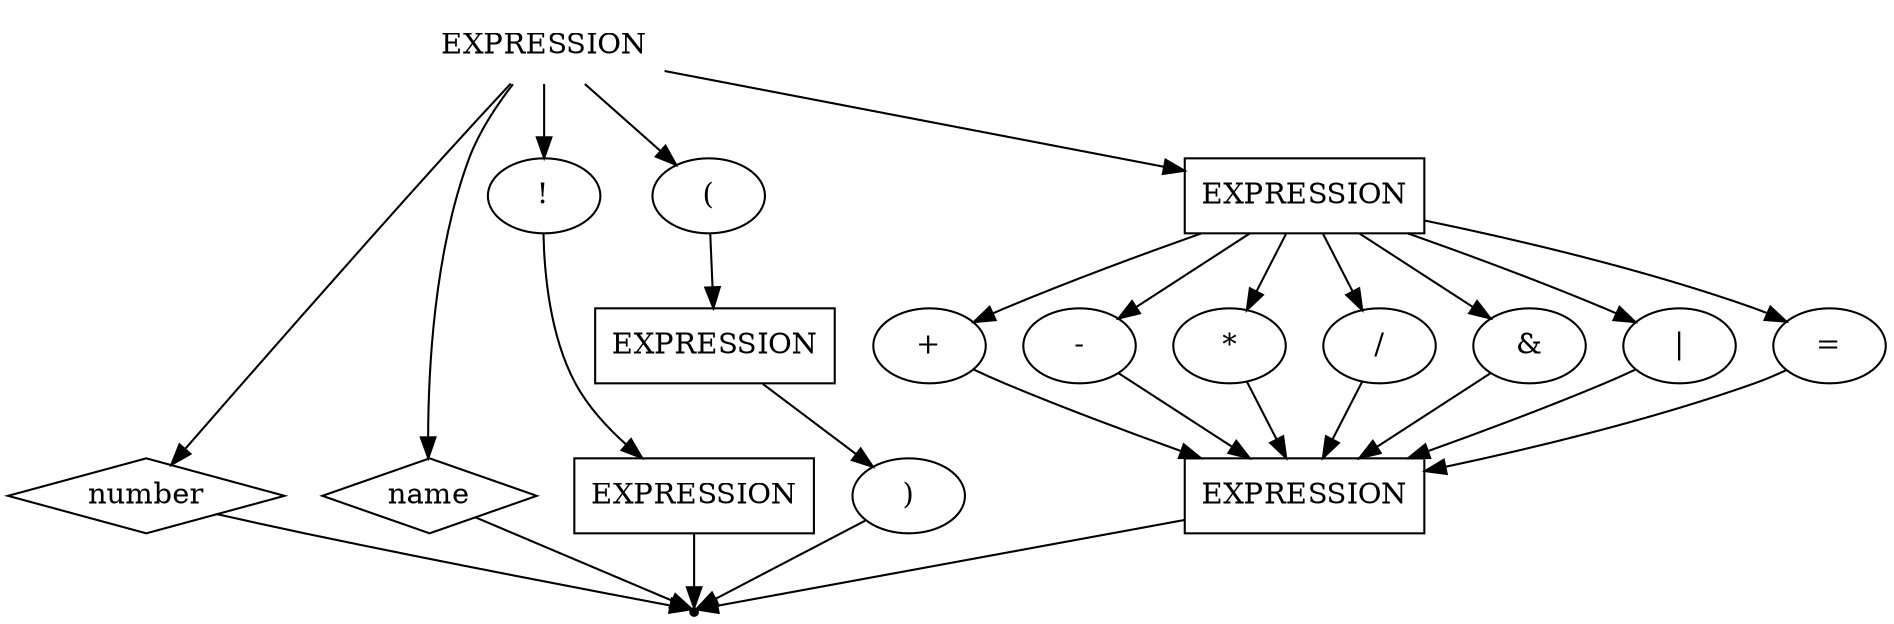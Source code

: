 digraph EXPRESSION {
    start [label=EXPRESSION shape=plaintext]
    A [label=number shape=diamond]
    B [label=name shape=diamond]
    C [label="!" shape=oval]
    D [label=EXPRESSION shape=box]
    E [label="(" shape=oval]
    F [label=EXPRESSION shape=box]
    G [label=")" shape=oval]
    H [label=EXPRESSION shape=box]
    I [label="+" shape=oval]
    J [label="-" shape=oval]
    K [label="*" shape=oval]
    L [label="/" shape=oval]
    M [label="&" shape=oval]
    N [label="|" shape=oval]
    O [label="=" shape=oval]
    P [label=EXPRESSION shape=box]
    end [label="" shape=point]
    start -> A
    start -> B
    start -> C
    start -> E
    start -> H

    C -> D
    E -> F
    F -> G

    H -> I
    H -> J
    H -> K
    H -> L
    H -> M
    H -> N
    H -> O
    I -> P
    J -> P
    K -> P
    L -> P
    M -> P
    N -> P
    O -> P

    A -> end
    B -> end
    D -> end
    G -> end
    P -> end
}